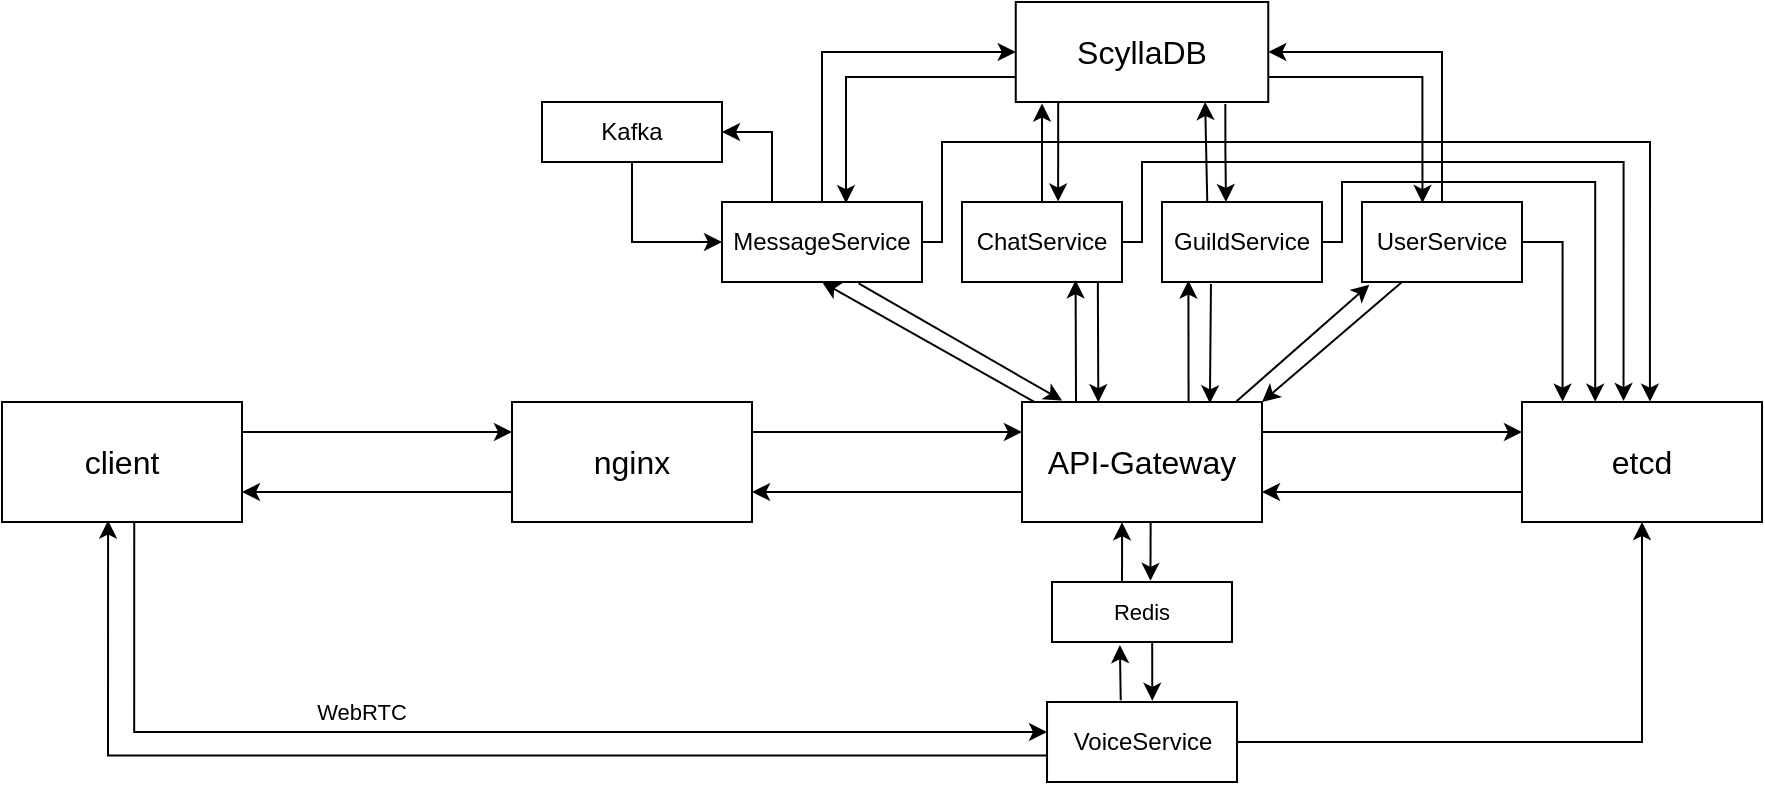<mxfile version="22.1.0" type="github">
  <diagram name="Page-1" id="bhF79FGASfxEs6OPb3kg">
    <mxGraphModel dx="398" dy="249" grid="1" gridSize="10" guides="1" tooltips="1" connect="1" arrows="1" fold="1" page="1" pageScale="1" pageWidth="850" pageHeight="1100" math="0" shadow="0">
      <root>
        <mxCell id="0" />
        <mxCell id="1" parent="0" />
        <mxCell id="rvomagN4o5voMDwPLhWL-48" style="edgeStyle=orthogonalEdgeStyle;shape=connector;rounded=0;orthogonalLoop=1;jettySize=auto;html=1;exitX=0.551;exitY=1.007;exitDx=0;exitDy=0;entryX=0;entryY=0.375;entryDx=0;entryDy=0;labelBackgroundColor=default;strokeColor=default;align=center;verticalAlign=middle;fontFamily=Helvetica;fontSize=11;fontColor=default;endArrow=classic;exitPerimeter=0;entryPerimeter=0;" parent="1" source="rvomagN4o5voMDwPLhWL-1" target="rvomagN4o5voMDwPLhWL-17" edge="1">
          <mxGeometry relative="1" as="geometry" />
        </mxCell>
        <mxCell id="rvomagN4o5voMDwPLhWL-1" value="&lt;font style=&quot;font-size: 16px;&quot;&gt;client&lt;/font&gt;" style="rounded=0;whiteSpace=wrap;html=1;" parent="1" vertex="1">
          <mxGeometry x="130" y="330" width="120" height="60" as="geometry" />
        </mxCell>
        <mxCell id="rvomagN4o5voMDwPLhWL-2" value="&lt;font style=&quot;font-size: 16px;&quot;&gt;nginx&lt;/font&gt;" style="rounded=0;whiteSpace=wrap;html=1;" parent="1" vertex="1">
          <mxGeometry x="385" y="330" width="120" height="60" as="geometry" />
        </mxCell>
        <mxCell id="rvomagN4o5voMDwPLhWL-3" value="" style="endArrow=classic;html=1;exitX=1;exitY=0.25;exitDx=0;exitDy=0;entryX=0;entryY=0.25;entryDx=0;entryDy=0;rounded=0;" parent="1" source="rvomagN4o5voMDwPLhWL-1" target="rvomagN4o5voMDwPLhWL-2" edge="1">
          <mxGeometry width="50" height="50" relative="1" as="geometry">
            <mxPoint x="400" y="490" as="sourcePoint" />
            <mxPoint x="450" y="440" as="targetPoint" />
          </mxGeometry>
        </mxCell>
        <mxCell id="rvomagN4o5voMDwPLhWL-4" value="" style="endArrow=classic;html=1;exitX=0;exitY=0.75;exitDx=0;exitDy=0;entryX=1;entryY=0.75;entryDx=0;entryDy=0;rounded=0;" parent="1" source="rvomagN4o5voMDwPLhWL-2" target="rvomagN4o5voMDwPLhWL-1" edge="1">
          <mxGeometry width="50" height="50" relative="1" as="geometry">
            <mxPoint x="270" y="355" as="sourcePoint" />
            <mxPoint x="375" y="355" as="targetPoint" />
          </mxGeometry>
        </mxCell>
        <mxCell id="rvomagN4o5voMDwPLhWL-6" value="&lt;font style=&quot;font-size: 16px;&quot;&gt;API-Gateway&lt;/font&gt;" style="rounded=0;whiteSpace=wrap;html=1;" parent="1" vertex="1">
          <mxGeometry x="640" y="330" width="120" height="60" as="geometry" />
        </mxCell>
        <mxCell id="rvomagN4o5voMDwPLhWL-7" value="" style="endArrow=classic;html=1;exitX=1;exitY=0.25;exitDx=0;exitDy=0;entryX=0;entryY=0.25;entryDx=0;entryDy=0;rounded=0;" parent="1" source="rvomagN4o5voMDwPLhWL-2" target="rvomagN4o5voMDwPLhWL-6" edge="1">
          <mxGeometry width="50" height="50" relative="1" as="geometry">
            <mxPoint x="270" y="355" as="sourcePoint" />
            <mxPoint x="375" y="355" as="targetPoint" />
          </mxGeometry>
        </mxCell>
        <mxCell id="rvomagN4o5voMDwPLhWL-8" value="" style="endArrow=classic;html=1;entryX=1;entryY=0.75;entryDx=0;entryDy=0;exitX=0;exitY=0.75;exitDx=0;exitDy=0;rounded=0;" parent="1" source="rvomagN4o5voMDwPLhWL-6" target="rvomagN4o5voMDwPLhWL-2" edge="1">
          <mxGeometry width="50" height="50" relative="1" as="geometry">
            <mxPoint x="550" y="440" as="sourcePoint" />
            <mxPoint x="270" y="385" as="targetPoint" />
          </mxGeometry>
        </mxCell>
        <mxCell id="rvomagN4o5voMDwPLhWL-10" value="&lt;font style=&quot;font-size: 16px;&quot;&gt;etcd&lt;/font&gt;" style="rounded=0;whiteSpace=wrap;html=1;" parent="1" vertex="1">
          <mxGeometry x="890" y="330" width="120" height="60" as="geometry" />
        </mxCell>
        <mxCell id="rvomagN4o5voMDwPLhWL-11" value="" style="endArrow=classic;html=1;exitX=1;exitY=0.25;exitDx=0;exitDy=0;entryX=0;entryY=0.25;entryDx=0;entryDy=0;rounded=0;" parent="1" source="rvomagN4o5voMDwPLhWL-6" target="rvomagN4o5voMDwPLhWL-10" edge="1">
          <mxGeometry width="50" height="50" relative="1" as="geometry">
            <mxPoint x="495" y="355" as="sourcePoint" />
            <mxPoint x="570" y="355" as="targetPoint" />
          </mxGeometry>
        </mxCell>
        <mxCell id="rvomagN4o5voMDwPLhWL-12" value="" style="endArrow=classic;html=1;entryX=1;entryY=0.75;entryDx=0;entryDy=0;exitX=0;exitY=0.75;exitDx=0;exitDy=0;rounded=0;" parent="1" source="rvomagN4o5voMDwPLhWL-10" target="rvomagN4o5voMDwPLhWL-6" edge="1">
          <mxGeometry width="50" height="50" relative="1" as="geometry">
            <mxPoint x="570" y="385" as="sourcePoint" />
            <mxPoint x="495" y="385" as="targetPoint" />
          </mxGeometry>
        </mxCell>
        <mxCell id="rvomagN4o5voMDwPLhWL-13" value="&lt;font style=&quot;font-size: 12px;&quot;&gt;UserService&lt;/font&gt;" style="rounded=0;whiteSpace=wrap;html=1;fontSize=12;" parent="1" vertex="1">
          <mxGeometry x="810" y="230" width="80" height="40" as="geometry" />
        </mxCell>
        <mxCell id="rvomagN4o5voMDwPLhWL-82" style="edgeStyle=orthogonalEdgeStyle;shape=connector;rounded=0;orthogonalLoop=1;jettySize=auto;html=1;exitX=0.5;exitY=0;exitDx=0;exitDy=0;entryX=0;entryY=0.5;entryDx=0;entryDy=0;labelBackgroundColor=default;strokeColor=default;align=center;verticalAlign=middle;fontFamily=Helvetica;fontSize=11;fontColor=default;endArrow=classic;" parent="1" source="rvomagN4o5voMDwPLhWL-14" target="rvomagN4o5voMDwPLhWL-56" edge="1">
          <mxGeometry relative="1" as="geometry" />
        </mxCell>
        <mxCell id="rvomagN4o5voMDwPLhWL-88" style="edgeStyle=orthogonalEdgeStyle;shape=connector;rounded=0;orthogonalLoop=1;jettySize=auto;html=1;exitX=0.25;exitY=0;exitDx=0;exitDy=0;entryX=1;entryY=0.5;entryDx=0;entryDy=0;labelBackgroundColor=default;strokeColor=default;align=center;verticalAlign=middle;fontFamily=Helvetica;fontSize=11;fontColor=default;endArrow=classic;" parent="1" source="rvomagN4o5voMDwPLhWL-14" target="rvomagN4o5voMDwPLhWL-87" edge="1">
          <mxGeometry relative="1" as="geometry" />
        </mxCell>
        <mxCell id="rvomagN4o5voMDwPLhWL-14" value="&lt;font style=&quot;font-size: 12px;&quot;&gt;MessageService&lt;/font&gt;" style="rounded=0;whiteSpace=wrap;html=1;fontSize=12;" parent="1" vertex="1">
          <mxGeometry x="490" y="230" width="100" height="40" as="geometry" />
        </mxCell>
        <mxCell id="rvomagN4o5voMDwPLhWL-72" style="edgeStyle=orthogonalEdgeStyle;shape=connector;rounded=0;orthogonalLoop=1;jettySize=auto;html=1;exitX=1;exitY=0.5;exitDx=0;exitDy=0;labelBackgroundColor=default;strokeColor=default;align=center;verticalAlign=middle;fontFamily=Helvetica;fontSize=11;fontColor=default;endArrow=classic;entryX=0.423;entryY=-0.008;entryDx=0;entryDy=0;entryPerimeter=0;" parent="1" source="rvomagN4o5voMDwPLhWL-15" target="rvomagN4o5voMDwPLhWL-10" edge="1">
          <mxGeometry relative="1" as="geometry">
            <mxPoint x="940" y="320" as="targetPoint" />
            <Array as="points">
              <mxPoint x="700" y="250" />
              <mxPoint x="700" y="210" />
              <mxPoint x="941" y="210" />
            </Array>
          </mxGeometry>
        </mxCell>
        <mxCell id="rvomagN4o5voMDwPLhWL-15" value="&lt;font style=&quot;font-size: 12px;&quot;&gt;ChatService&lt;/font&gt;" style="rounded=0;whiteSpace=wrap;html=1;fontSize=12;" parent="1" vertex="1">
          <mxGeometry x="610" y="230" width="80" height="40" as="geometry" />
        </mxCell>
        <mxCell id="rvomagN4o5voMDwPLhWL-16" value="&lt;font style=&quot;font-size: 12px;&quot;&gt;GuildService&lt;/font&gt;" style="rounded=0;whiteSpace=wrap;html=1;fontSize=12;" parent="1" vertex="1">
          <mxGeometry x="710" y="230" width="80" height="40" as="geometry" />
        </mxCell>
        <mxCell id="rvomagN4o5voMDwPLhWL-18" style="edgeStyle=orthogonalEdgeStyle;orthogonalLoop=1;jettySize=auto;html=1;exitX=1;exitY=0.5;exitDx=0;exitDy=0;rounded=0;entryX=0.5;entryY=1;entryDx=0;entryDy=0;" parent="1" source="rvomagN4o5voMDwPLhWL-17" target="rvomagN4o5voMDwPLhWL-10" edge="1">
          <mxGeometry relative="1" as="geometry">
            <mxPoint x="780" y="390" as="targetPoint" />
            <Array as="points">
              <mxPoint x="950" y="500" />
            </Array>
          </mxGeometry>
        </mxCell>
        <mxCell id="rvomagN4o5voMDwPLhWL-47" style="edgeStyle=orthogonalEdgeStyle;shape=connector;rounded=0;orthogonalLoop=1;jettySize=auto;html=1;exitX=0.016;exitY=0.669;exitDx=0;exitDy=0;entryX=0.442;entryY=0.988;entryDx=0;entryDy=0;labelBackgroundColor=default;strokeColor=default;align=center;verticalAlign=middle;fontFamily=Helvetica;fontSize=11;fontColor=default;endArrow=classic;entryPerimeter=0;exitPerimeter=0;" parent="1" source="rvomagN4o5voMDwPLhWL-17" target="rvomagN4o5voMDwPLhWL-1" edge="1">
          <mxGeometry relative="1" as="geometry" />
        </mxCell>
        <mxCell id="rvomagN4o5voMDwPLhWL-17" value="&lt;font style=&quot;font-size: 12px;&quot;&gt;VoiceService&lt;/font&gt;" style="rounded=0;whiteSpace=wrap;html=1;" parent="1" vertex="1">
          <mxGeometry x="652.51" y="480" width="95" height="40" as="geometry" />
        </mxCell>
        <mxCell id="rvomagN4o5voMDwPLhWL-55" value="WebRTC" style="text;html=1;strokeColor=none;fillColor=none;align=center;verticalAlign=middle;whiteSpace=wrap;rounded=0;fontSize=11;fontFamily=Helvetica;fontColor=default;" parent="1" vertex="1">
          <mxGeometry x="280" y="470" width="60" height="30" as="geometry" />
        </mxCell>
        <mxCell id="rvomagN4o5voMDwPLhWL-56" value="&lt;font style=&quot;font-size: 16px;&quot;&gt;ScyllaDB&lt;/font&gt;" style="rounded=0;whiteSpace=wrap;html=1;fontFamily=Helvetica;fontSize=11;fontColor=default;" parent="1" vertex="1">
          <mxGeometry x="636.88" y="130" width="126.25" height="50" as="geometry" />
        </mxCell>
        <mxCell id="rvomagN4o5voMDwPLhWL-62" value="" style="endArrow=classic;html=1;rounded=0;labelBackgroundColor=default;strokeColor=default;align=center;verticalAlign=middle;fontFamily=Helvetica;fontSize=11;fontColor=default;shape=connector;entryX=0.5;entryY=1;entryDx=0;entryDy=0;exitX=0.053;exitY=0.001;exitDx=0;exitDy=0;exitPerimeter=0;" parent="1" source="rvomagN4o5voMDwPLhWL-6" target="rvomagN4o5voMDwPLhWL-14" edge="1">
          <mxGeometry width="50" height="50" relative="1" as="geometry">
            <mxPoint x="540" y="430" as="sourcePoint" />
            <mxPoint x="590" y="380" as="targetPoint" />
          </mxGeometry>
        </mxCell>
        <mxCell id="rvomagN4o5voMDwPLhWL-63" value="" style="endArrow=classic;html=1;rounded=0;labelBackgroundColor=default;strokeColor=default;align=center;verticalAlign=middle;fontFamily=Helvetica;fontSize=11;fontColor=default;shape=connector;entryX=0.167;entryY=-0.012;entryDx=0;entryDy=0;entryPerimeter=0;exitX=0.683;exitY=1.018;exitDx=0;exitDy=0;exitPerimeter=0;" parent="1" source="rvomagN4o5voMDwPLhWL-14" target="rvomagN4o5voMDwPLhWL-6" edge="1">
          <mxGeometry width="50" height="50" relative="1" as="geometry">
            <mxPoint x="570" y="280" as="sourcePoint" />
            <mxPoint x="557" y="280" as="targetPoint" />
          </mxGeometry>
        </mxCell>
        <mxCell id="rvomagN4o5voMDwPLhWL-64" value="" style="endArrow=classic;html=1;rounded=0;labelBackgroundColor=default;strokeColor=default;align=center;verticalAlign=middle;fontFamily=Helvetica;fontSize=11;fontColor=default;shape=connector;exitX=0.225;exitY=-0.008;exitDx=0;exitDy=0;exitPerimeter=0;entryX=0.71;entryY=0.978;entryDx=0;entryDy=0;entryPerimeter=0;" parent="1" source="rvomagN4o5voMDwPLhWL-6" target="rvomagN4o5voMDwPLhWL-15" edge="1">
          <mxGeometry width="50" height="50" relative="1" as="geometry">
            <mxPoint x="670" y="330" as="sourcePoint" />
            <mxPoint x="662" y="270" as="targetPoint" />
          </mxGeometry>
        </mxCell>
        <mxCell id="rvomagN4o5voMDwPLhWL-65" value="" style="endArrow=classic;html=1;rounded=0;labelBackgroundColor=default;strokeColor=default;align=center;verticalAlign=middle;fontFamily=Helvetica;fontSize=11;fontColor=default;shape=connector;entryX=0.318;entryY=0.002;entryDx=0;entryDy=0;entryPerimeter=0;exitX=0.849;exitY=1.013;exitDx=0;exitDy=0;exitPerimeter=0;" parent="1" source="rvomagN4o5voMDwPLhWL-15" target="rvomagN4o5voMDwPLhWL-6" edge="1">
          <mxGeometry width="50" height="50" relative="1" as="geometry">
            <mxPoint x="679" y="340" as="sourcePoint" />
            <mxPoint x="679" y="280" as="targetPoint" />
          </mxGeometry>
        </mxCell>
        <mxCell id="rvomagN4o5voMDwPLhWL-66" value="" style="endArrow=classic;html=1;rounded=0;labelBackgroundColor=default;strokeColor=default;align=center;verticalAlign=middle;fontFamily=Helvetica;fontSize=11;fontColor=default;shape=connector;entryX=0.165;entryY=0.982;entryDx=0;entryDy=0;exitX=0.694;exitY=-0.006;exitDx=0;exitDy=0;entryPerimeter=0;exitPerimeter=0;" parent="1" source="rvomagN4o5voMDwPLhWL-6" target="rvomagN4o5voMDwPLhWL-16" edge="1">
          <mxGeometry width="50" height="50" relative="1" as="geometry">
            <mxPoint x="760" y="360" as="sourcePoint" />
            <mxPoint x="760" y="300" as="targetPoint" />
          </mxGeometry>
        </mxCell>
        <mxCell id="rvomagN4o5voMDwPLhWL-67" value="" style="endArrow=classic;html=1;rounded=0;labelBackgroundColor=default;strokeColor=default;align=center;verticalAlign=middle;fontFamily=Helvetica;fontSize=11;fontColor=default;shape=connector;entryX=0.783;entryY=0.011;entryDx=0;entryDy=0;entryPerimeter=0;exitX=0.306;exitY=1.025;exitDx=0;exitDy=0;exitPerimeter=0;" parent="1" source="rvomagN4o5voMDwPLhWL-16" target="rvomagN4o5voMDwPLhWL-6" edge="1">
          <mxGeometry width="50" height="50" relative="1" as="geometry">
            <mxPoint x="760" y="250" as="sourcePoint" />
            <mxPoint x="791.5" y="340" as="targetPoint" />
          </mxGeometry>
        </mxCell>
        <mxCell id="rvomagN4o5voMDwPLhWL-68" value="" style="endArrow=classic;html=1;rounded=0;labelBackgroundColor=default;strokeColor=default;align=center;verticalAlign=middle;fontFamily=Helvetica;fontSize=11;fontColor=default;shape=connector;entryX=0.046;entryY=1.033;entryDx=0;entryDy=0;exitX=0.894;exitY=-0.006;exitDx=0;exitDy=0;entryPerimeter=0;exitPerimeter=0;" parent="1" source="rvomagN4o5voMDwPLhWL-6" target="rvomagN4o5voMDwPLhWL-13" edge="1">
          <mxGeometry width="50" height="50" relative="1" as="geometry">
            <mxPoint x="740" y="340" as="sourcePoint" />
            <mxPoint x="741" y="279" as="targetPoint" />
          </mxGeometry>
        </mxCell>
        <mxCell id="rvomagN4o5voMDwPLhWL-69" value="" style="endArrow=classic;html=1;rounded=0;labelBackgroundColor=default;strokeColor=default;align=center;verticalAlign=middle;fontFamily=Helvetica;fontSize=11;fontColor=default;shape=connector;entryX=1;entryY=0;entryDx=0;entryDy=0;exitX=0.25;exitY=1;exitDx=0;exitDy=0;" parent="1" source="rvomagN4o5voMDwPLhWL-13" target="rvomagN4o5voMDwPLhWL-6" edge="1">
          <mxGeometry width="50" height="50" relative="1" as="geometry">
            <mxPoint x="762" y="339" as="sourcePoint" />
            <mxPoint x="839" y="280" as="targetPoint" />
          </mxGeometry>
        </mxCell>
        <mxCell id="rvomagN4o5voMDwPLhWL-70" style="edgeStyle=orthogonalEdgeStyle;shape=connector;rounded=0;orthogonalLoop=1;jettySize=auto;html=1;exitX=1;exitY=0.5;exitDx=0;exitDy=0;labelBackgroundColor=default;strokeColor=default;align=center;verticalAlign=middle;fontFamily=Helvetica;fontSize=11;fontColor=default;endArrow=classic;entryX=0.169;entryY=-0.003;entryDx=0;entryDy=0;entryPerimeter=0;" parent="1" source="rvomagN4o5voMDwPLhWL-13" target="rvomagN4o5voMDwPLhWL-10" edge="1">
          <mxGeometry relative="1" as="geometry">
            <mxPoint x="910" y="320" as="targetPoint" />
          </mxGeometry>
        </mxCell>
        <mxCell id="rvomagN4o5voMDwPLhWL-71" style="edgeStyle=orthogonalEdgeStyle;shape=connector;rounded=0;orthogonalLoop=1;jettySize=auto;html=1;exitX=1;exitY=0.5;exitDx=0;exitDy=0;entryX=0.305;entryY=-0.002;entryDx=0;entryDy=0;entryPerimeter=0;labelBackgroundColor=default;strokeColor=default;align=center;verticalAlign=middle;fontFamily=Helvetica;fontSize=11;fontColor=default;endArrow=classic;" parent="1" source="rvomagN4o5voMDwPLhWL-16" target="rvomagN4o5voMDwPLhWL-10" edge="1">
          <mxGeometry relative="1" as="geometry">
            <Array as="points">
              <mxPoint x="800" y="250" />
              <mxPoint x="800" y="220" />
              <mxPoint x="927" y="220" />
            </Array>
          </mxGeometry>
        </mxCell>
        <mxCell id="rvomagN4o5voMDwPLhWL-73" style="edgeStyle=orthogonalEdgeStyle;shape=connector;rounded=0;orthogonalLoop=1;jettySize=auto;html=1;exitX=1;exitY=0.5;exitDx=0;exitDy=0;entryX=0.533;entryY=-0.003;entryDx=0;entryDy=0;entryPerimeter=0;labelBackgroundColor=default;strokeColor=default;align=center;verticalAlign=middle;fontFamily=Helvetica;fontSize=11;fontColor=default;endArrow=classic;" parent="1" source="rvomagN4o5voMDwPLhWL-14" target="rvomagN4o5voMDwPLhWL-10" edge="1">
          <mxGeometry relative="1" as="geometry">
            <Array as="points">
              <mxPoint x="600" y="250" />
              <mxPoint x="600" y="200" />
              <mxPoint x="954" y="200" />
            </Array>
          </mxGeometry>
        </mxCell>
        <mxCell id="rvomagN4o5voMDwPLhWL-78" value="" style="endArrow=classic;html=1;rounded=0;labelBackgroundColor=default;strokeColor=default;align=center;verticalAlign=middle;fontFamily=Helvetica;fontSize=11;fontColor=default;shape=connector;entryX=0.75;entryY=1;entryDx=0;entryDy=0;exitX=0.283;exitY=-0.003;exitDx=0;exitDy=0;exitPerimeter=0;" parent="1" source="rvomagN4o5voMDwPLhWL-16" target="rvomagN4o5voMDwPLhWL-56" edge="1">
          <mxGeometry width="50" height="50" relative="1" as="geometry">
            <mxPoint x="640" y="240" as="sourcePoint" />
            <mxPoint x="640" y="181" as="targetPoint" />
          </mxGeometry>
        </mxCell>
        <mxCell id="rvomagN4o5voMDwPLhWL-79" style="edgeStyle=orthogonalEdgeStyle;shape=connector;rounded=0;orthogonalLoop=1;jettySize=auto;html=1;exitX=0.5;exitY=0;exitDx=0;exitDy=0;entryX=0.104;entryY=1.015;entryDx=0;entryDy=0;entryPerimeter=0;labelBackgroundColor=default;strokeColor=default;align=center;verticalAlign=middle;fontFamily=Helvetica;fontSize=11;fontColor=default;endArrow=classic;" parent="1" source="rvomagN4o5voMDwPLhWL-15" target="rvomagN4o5voMDwPLhWL-56" edge="1">
          <mxGeometry relative="1" as="geometry" />
        </mxCell>
        <mxCell id="rvomagN4o5voMDwPLhWL-80" style="edgeStyle=orthogonalEdgeStyle;shape=connector;rounded=0;orthogonalLoop=1;jettySize=auto;html=1;exitX=0.168;exitY=1.007;exitDx=0;exitDy=0;labelBackgroundColor=default;strokeColor=default;align=center;verticalAlign=middle;fontFamily=Helvetica;fontSize=11;fontColor=default;endArrow=classic;exitPerimeter=0;entryX=0.601;entryY=-0.006;entryDx=0;entryDy=0;entryPerimeter=0;" parent="1" source="rvomagN4o5voMDwPLhWL-56" target="rvomagN4o5voMDwPLhWL-15" edge="1">
          <mxGeometry relative="1" as="geometry">
            <mxPoint x="660" y="240" as="sourcePoint" />
            <mxPoint x="658" y="230" as="targetPoint" />
          </mxGeometry>
        </mxCell>
        <mxCell id="rvomagN4o5voMDwPLhWL-81" style="edgeStyle=orthogonalEdgeStyle;shape=connector;rounded=0;orthogonalLoop=1;jettySize=auto;html=1;exitX=0.83;exitY=1.019;exitDx=0;exitDy=0;labelBackgroundColor=default;strokeColor=default;align=center;verticalAlign=middle;fontFamily=Helvetica;fontSize=11;fontColor=default;endArrow=classic;exitPerimeter=0;" parent="1" source="rvomagN4o5voMDwPLhWL-56" edge="1">
          <mxGeometry relative="1" as="geometry">
            <mxPoint x="668" y="190" as="sourcePoint" />
            <mxPoint x="742" y="230" as="targetPoint" />
          </mxGeometry>
        </mxCell>
        <mxCell id="rvomagN4o5voMDwPLhWL-83" style="edgeStyle=orthogonalEdgeStyle;shape=connector;rounded=0;orthogonalLoop=1;jettySize=auto;html=1;exitX=0;exitY=0.75;exitDx=0;exitDy=0;labelBackgroundColor=default;strokeColor=default;align=center;verticalAlign=middle;fontFamily=Helvetica;fontSize=11;fontColor=default;endArrow=classic;entryX=0.62;entryY=0.015;entryDx=0;entryDy=0;entryPerimeter=0;" parent="1" source="rvomagN4o5voMDwPLhWL-56" target="rvomagN4o5voMDwPLhWL-14" edge="1">
          <mxGeometry relative="1" as="geometry">
            <mxPoint x="668" y="190" as="sourcePoint" />
            <mxPoint x="668" y="240" as="targetPoint" />
          </mxGeometry>
        </mxCell>
        <mxCell id="rvomagN4o5voMDwPLhWL-84" style="edgeStyle=orthogonalEdgeStyle;shape=connector;rounded=0;orthogonalLoop=1;jettySize=auto;html=1;exitX=0.5;exitY=0;exitDx=0;exitDy=0;entryX=1;entryY=0.5;entryDx=0;entryDy=0;labelBackgroundColor=default;strokeColor=default;align=center;verticalAlign=middle;fontFamily=Helvetica;fontSize=11;fontColor=default;endArrow=classic;" parent="1" source="rvomagN4o5voMDwPLhWL-13" target="rvomagN4o5voMDwPLhWL-56" edge="1">
          <mxGeometry relative="1" as="geometry">
            <mxPoint x="550" y="240" as="sourcePoint" />
            <mxPoint x="647" y="165" as="targetPoint" />
          </mxGeometry>
        </mxCell>
        <mxCell id="rvomagN4o5voMDwPLhWL-86" style="edgeStyle=orthogonalEdgeStyle;shape=connector;rounded=0;orthogonalLoop=1;jettySize=auto;html=1;exitX=1;exitY=0.75;exitDx=0;exitDy=0;labelBackgroundColor=default;strokeColor=default;align=center;verticalAlign=middle;fontFamily=Helvetica;fontSize=11;fontColor=default;endArrow=classic;entryX=0.378;entryY=0.013;entryDx=0;entryDy=0;entryPerimeter=0;" parent="1" source="rvomagN4o5voMDwPLhWL-56" target="rvomagN4o5voMDwPLhWL-13" edge="1">
          <mxGeometry relative="1" as="geometry">
            <mxPoint x="647" y="178" as="sourcePoint" />
            <mxPoint x="562" y="241" as="targetPoint" />
          </mxGeometry>
        </mxCell>
        <mxCell id="rvomagN4o5voMDwPLhWL-89" style="edgeStyle=orthogonalEdgeStyle;shape=connector;rounded=0;orthogonalLoop=1;jettySize=auto;html=1;exitX=0.5;exitY=1;exitDx=0;exitDy=0;entryX=0;entryY=0.5;entryDx=0;entryDy=0;labelBackgroundColor=default;strokeColor=default;align=center;verticalAlign=middle;fontFamily=Helvetica;fontSize=11;fontColor=default;endArrow=classic;" parent="1" source="rvomagN4o5voMDwPLhWL-87" target="rvomagN4o5voMDwPLhWL-14" edge="1">
          <mxGeometry relative="1" as="geometry" />
        </mxCell>
        <mxCell id="rvomagN4o5voMDwPLhWL-87" value="&lt;font style=&quot;font-size: 12px;&quot;&gt;Kafka&lt;/font&gt;" style="rounded=0;whiteSpace=wrap;html=1;fontFamily=Helvetica;fontSize=11;fontColor=default;" parent="1" vertex="1">
          <mxGeometry x="400" y="180" width="90" height="30" as="geometry" />
        </mxCell>
        <mxCell id="rvomagN4o5voMDwPLhWL-90" value="Redis" style="rounded=0;whiteSpace=wrap;html=1;fontFamily=Helvetica;fontSize=11;fontColor=default;" parent="1" vertex="1">
          <mxGeometry x="655" y="420" width="90" height="30" as="geometry" />
        </mxCell>
        <mxCell id="rvomagN4o5voMDwPLhWL-92" style="edgeStyle=orthogonalEdgeStyle;shape=connector;rounded=0;orthogonalLoop=1;jettySize=auto;html=1;entryX=0.417;entryY=1.003;entryDx=0;entryDy=0;entryPerimeter=0;labelBackgroundColor=default;strokeColor=default;align=center;verticalAlign=middle;fontFamily=Helvetica;fontSize=11;fontColor=default;endArrow=classic;exitX=0.389;exitY=-0.008;exitDx=0;exitDy=0;exitPerimeter=0;" parent="1" source="rvomagN4o5voMDwPLhWL-90" target="rvomagN4o5voMDwPLhWL-6" edge="1">
          <mxGeometry relative="1" as="geometry">
            <mxPoint x="690" y="410" as="sourcePoint" />
          </mxGeometry>
        </mxCell>
        <mxCell id="rvomagN4o5voMDwPLhWL-93" style="edgeStyle=orthogonalEdgeStyle;shape=connector;rounded=0;orthogonalLoop=1;jettySize=auto;html=1;labelBackgroundColor=default;strokeColor=default;align=center;verticalAlign=middle;fontFamily=Helvetica;fontSize=11;fontColor=default;endArrow=classic;exitX=0.536;exitY=1.009;exitDx=0;exitDy=0;entryX=0.547;entryY=-0.019;entryDx=0;entryDy=0;exitPerimeter=0;entryPerimeter=0;" parent="1" source="rvomagN4o5voMDwPLhWL-6" target="rvomagN4o5voMDwPLhWL-90" edge="1">
          <mxGeometry relative="1" as="geometry">
            <mxPoint x="700" y="430" as="sourcePoint" />
            <mxPoint x="720" y="400" as="targetPoint" />
          </mxGeometry>
        </mxCell>
        <mxCell id="WFc34wur4hujqwgjoGFA-1" style="edgeStyle=orthogonalEdgeStyle;shape=connector;rounded=0;orthogonalLoop=1;jettySize=auto;html=1;entryX=0.377;entryY=1.051;entryDx=0;entryDy=0;entryPerimeter=0;labelBackgroundColor=default;strokeColor=default;align=center;verticalAlign=middle;fontFamily=Helvetica;fontSize=11;fontColor=default;endArrow=classic;exitX=0.388;exitY=-0.021;exitDx=0;exitDy=0;exitPerimeter=0;" edge="1" parent="1" source="rvomagN4o5voMDwPLhWL-17" target="rvomagN4o5voMDwPLhWL-90">
          <mxGeometry relative="1" as="geometry">
            <mxPoint x="700" y="430" as="sourcePoint" />
            <mxPoint x="700" y="400" as="targetPoint" />
          </mxGeometry>
        </mxCell>
        <mxCell id="WFc34wur4hujqwgjoGFA-2" style="edgeStyle=orthogonalEdgeStyle;shape=connector;rounded=0;orthogonalLoop=1;jettySize=auto;html=1;labelBackgroundColor=default;strokeColor=default;align=center;verticalAlign=middle;fontFamily=Helvetica;fontSize=11;fontColor=default;endArrow=classic;entryX=0.554;entryY=-0.015;entryDx=0;entryDy=0;entryPerimeter=0;" edge="1" parent="1" target="rvomagN4o5voMDwPLhWL-17">
          <mxGeometry relative="1" as="geometry">
            <mxPoint x="710" y="450" as="sourcePoint" />
            <mxPoint x="714" y="429" as="targetPoint" />
          </mxGeometry>
        </mxCell>
      </root>
    </mxGraphModel>
  </diagram>
</mxfile>
